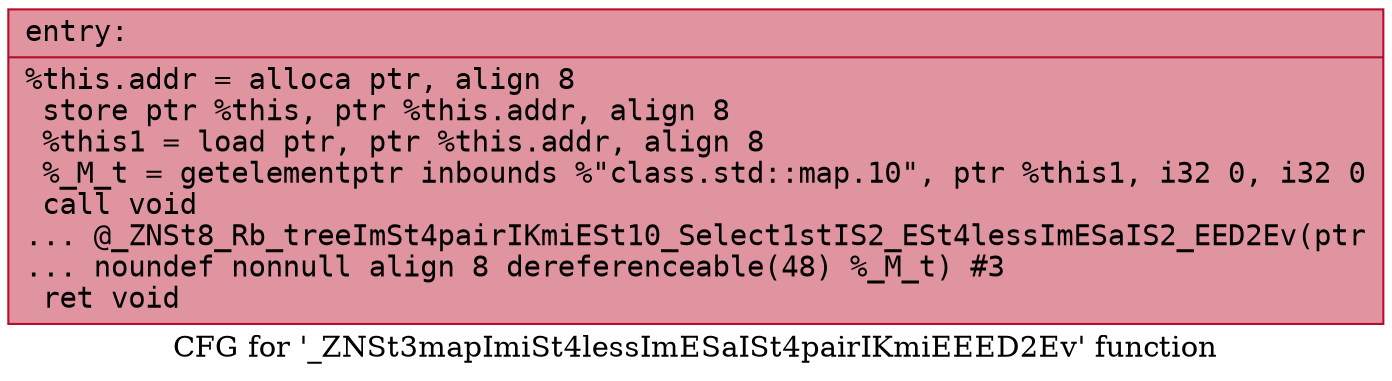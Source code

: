 digraph "CFG for '_ZNSt3mapImiSt4lessImESaISt4pairIKmiEEED2Ev' function" {
	label="CFG for '_ZNSt3mapImiSt4lessImESaISt4pairIKmiEEED2Ev' function";

	Node0x55dfe4b571b0 [shape=record,color="#b70d28ff", style=filled, fillcolor="#b70d2870" fontname="Courier",label="{entry:\l|  %this.addr = alloca ptr, align 8\l  store ptr %this, ptr %this.addr, align 8\l  %this1 = load ptr, ptr %this.addr, align 8\l  %_M_t = getelementptr inbounds %\"class.std::map.10\", ptr %this1, i32 0, i32 0\l  call void\l... @_ZNSt8_Rb_treeImSt4pairIKmiESt10_Select1stIS2_ESt4lessImESaIS2_EED2Ev(ptr\l... noundef nonnull align 8 dereferenceable(48) %_M_t) #3\l  ret void\l}"];
}
